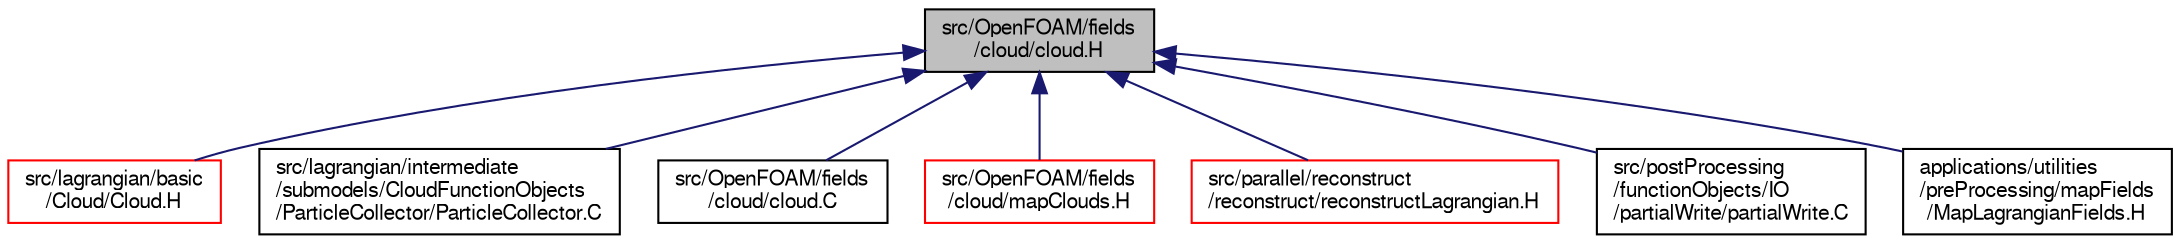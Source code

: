 digraph "src/OpenFOAM/fields/cloud/cloud.H"
{
  bgcolor="transparent";
  edge [fontname="FreeSans",fontsize="10",labelfontname="FreeSans",labelfontsize="10"];
  node [fontname="FreeSans",fontsize="10",shape=record];
  Node74 [label="src/OpenFOAM/fields\l/cloud/cloud.H",height=0.2,width=0.4,color="black", fillcolor="grey75", style="filled", fontcolor="black"];
  Node74 -> Node75 [dir="back",color="midnightblue",fontsize="10",style="solid",fontname="FreeSans"];
  Node75 [label="src/lagrangian/basic\l/Cloud/Cloud.H",height=0.2,width=0.4,color="red",URL="$a04847.html"];
  Node74 -> Node219 [dir="back",color="midnightblue",fontsize="10",style="solid",fontname="FreeSans"];
  Node219 [label="src/lagrangian/intermediate\l/submodels/CloudFunctionObjects\l/ParticleCollector/ParticleCollector.C",height=0.2,width=0.4,color="black",URL="$a05564.html"];
  Node74 -> Node220 [dir="back",color="midnightblue",fontsize="10",style="solid",fontname="FreeSans"];
  Node220 [label="src/OpenFOAM/fields\l/cloud/cloud.C",height=0.2,width=0.4,color="black",URL="$a09398.html"];
  Node74 -> Node221 [dir="back",color="midnightblue",fontsize="10",style="solid",fontname="FreeSans"];
  Node221 [label="src/OpenFOAM/fields\l/cloud/mapClouds.H",height=0.2,width=0.4,color="red",URL="$a09404.html",tooltip="Generic Geometric field mapper. For \"real\" mapping, add template specialisations for mapping of inter..."];
  Node74 -> Node223 [dir="back",color="midnightblue",fontsize="10",style="solid",fontname="FreeSans"];
  Node223 [label="src/parallel/reconstruct\l/reconstruct/reconstructLagrangian.H",height=0.2,width=0.4,color="red",URL="$a13088.html"];
  Node74 -> Node224 [dir="back",color="midnightblue",fontsize="10",style="solid",fontname="FreeSans"];
  Node224 [label="src/postProcessing\l/functionObjects/IO\l/partialWrite/partialWrite.C",height=0.2,width=0.4,color="black",URL="$a13589.html"];
  Node74 -> Node225 [dir="back",color="midnightblue",fontsize="10",style="solid",fontname="FreeSans"];
  Node225 [label="applications/utilities\l/preProcessing/mapFields\l/MapLagrangianFields.H",height=0.2,width=0.4,color="black",URL="$a19502.html",tooltip="Gets the indices of (source)particles that have been appended to the target cloud and maps the lagran..."];
}
